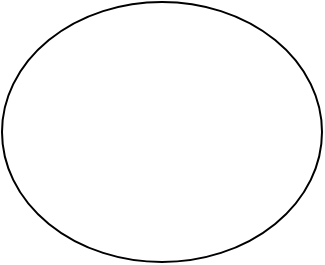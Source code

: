 <mxfile version="16.5.5" type="github">
  <diagram id="V4N12_wpJv8U0yLcdNRC" name="Page-1">
    <mxGraphModel dx="976" dy="587" grid="1" gridSize="10" guides="1" tooltips="1" connect="1" arrows="1" fold="1" page="1" pageScale="1" pageWidth="850" pageHeight="1100" math="0" shadow="0">
      <root>
        <mxCell id="0" />
        <mxCell id="1" parent="0" />
        <mxCell id="4DnEgK1FocV1IokRXtaL-1" value="" style="ellipse;whiteSpace=wrap;html=1;" vertex="1" parent="1">
          <mxGeometry x="10" width="160" height="130" as="geometry" />
        </mxCell>
      </root>
    </mxGraphModel>
  </diagram>
</mxfile>
